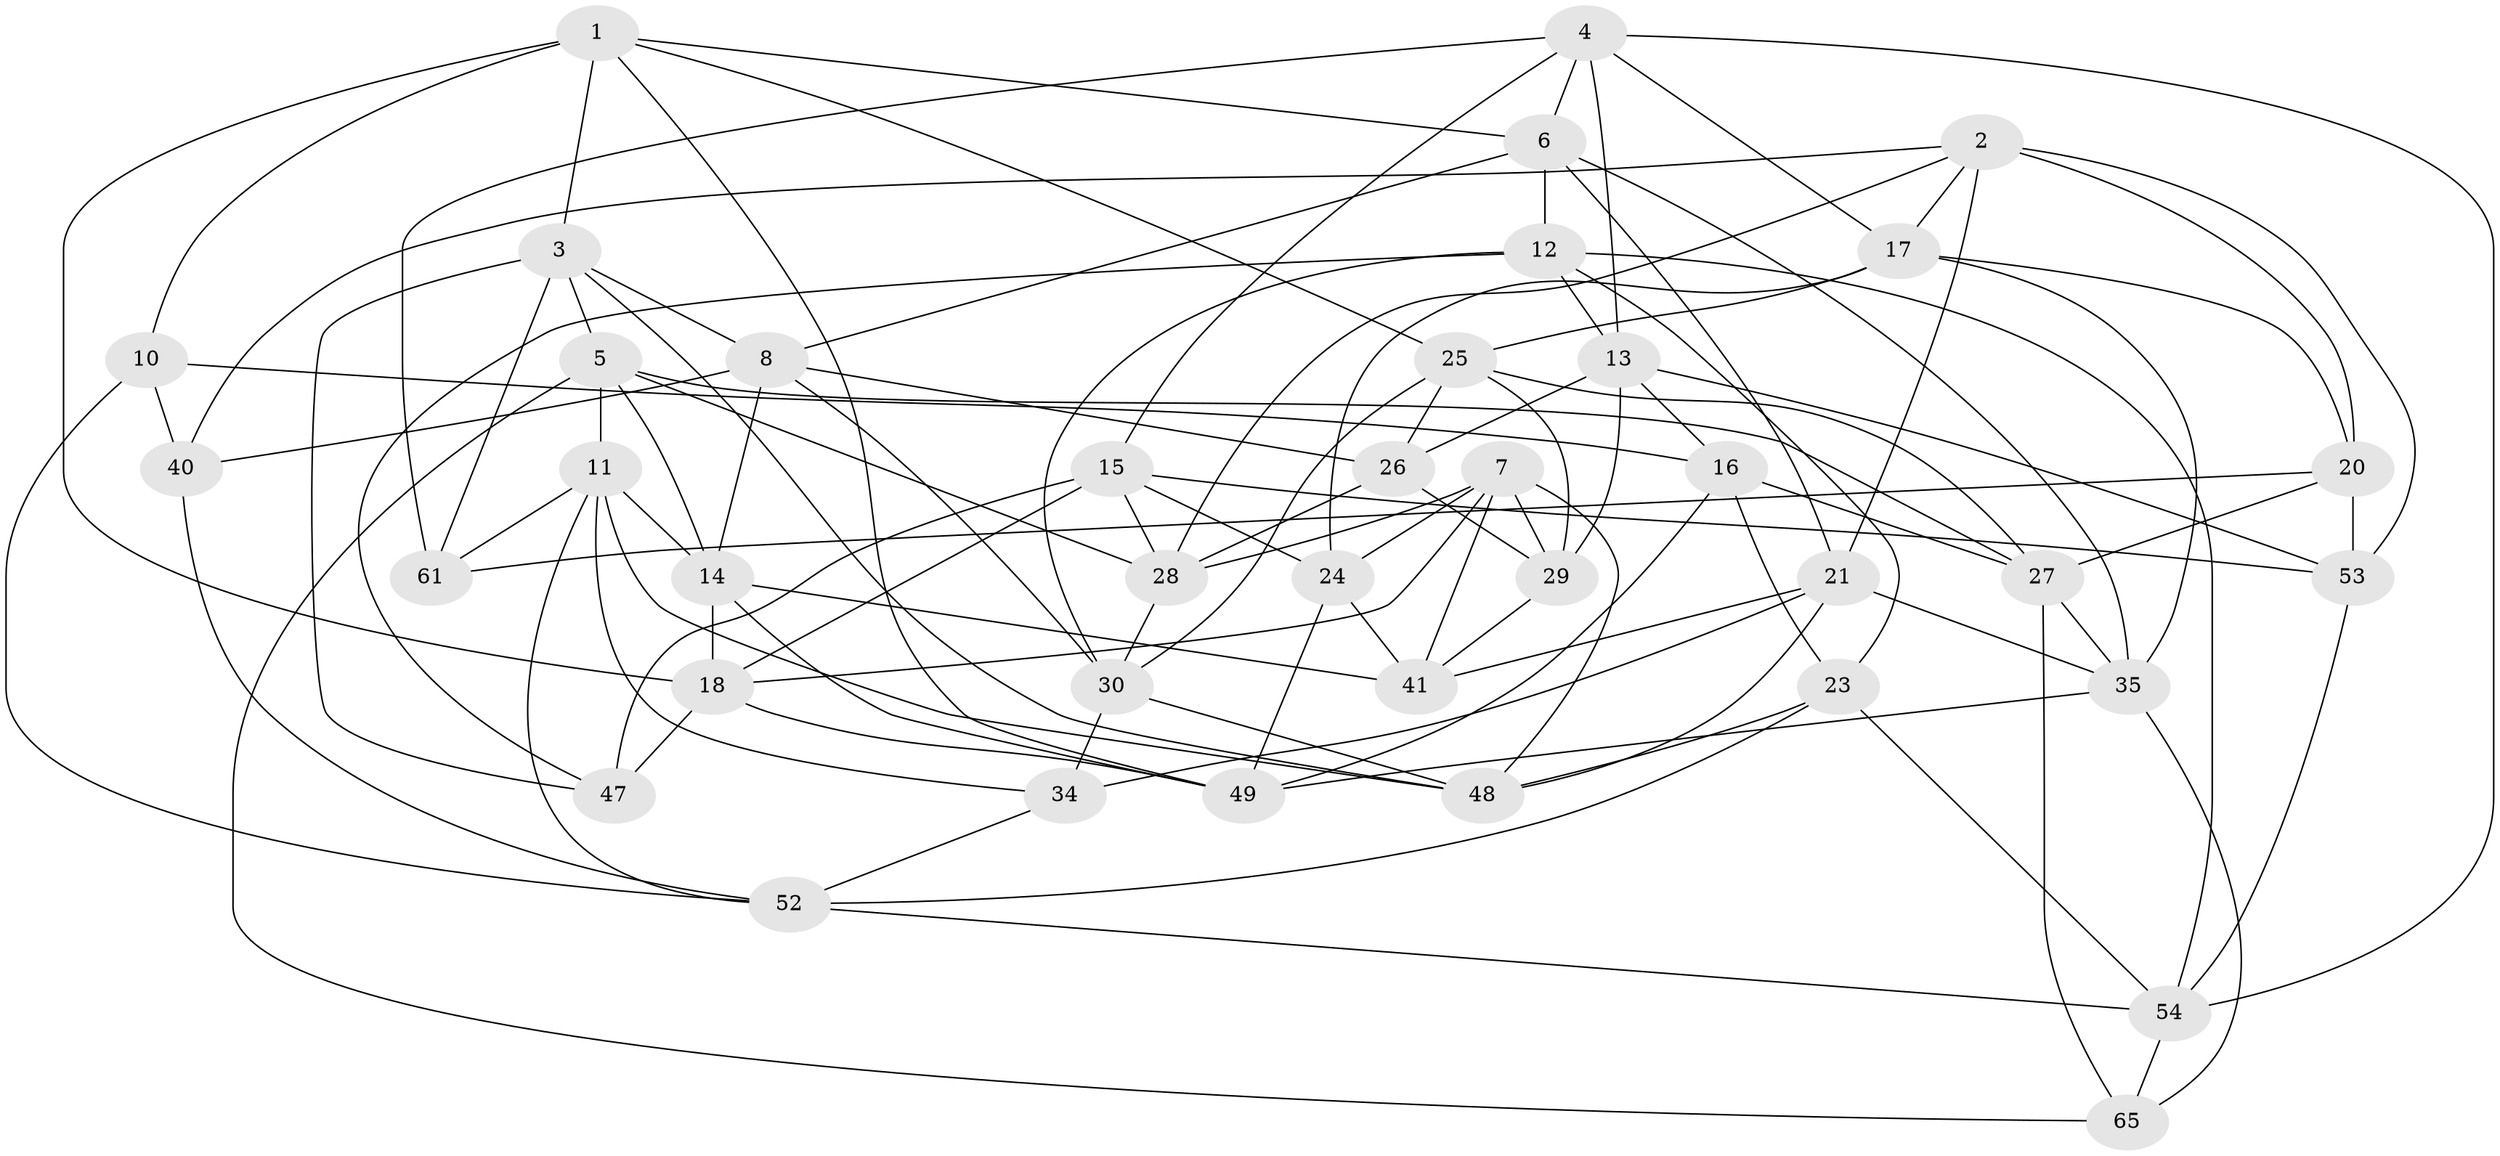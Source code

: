 // Generated by graph-tools (version 1.1) at 2025/52/02/27/25 19:52:35]
// undirected, 39 vertices, 107 edges
graph export_dot {
graph [start="1"]
  node [color=gray90,style=filled];
  1 [super="+19"];
  2 [super="+32"];
  3 [super="+38"];
  4 [super="+9"];
  5 [super="+43"];
  6 [super="+46"];
  7 [super="+62"];
  8 [super="+36"];
  10;
  11 [super="+33"];
  12 [super="+31"];
  13 [super="+45"];
  14 [super="+72"];
  15 [super="+39"];
  16 [super="+67"];
  17 [super="+42"];
  18 [super="+63"];
  20 [super="+66"];
  21 [super="+22"];
  23 [super="+60"];
  24 [super="+57"];
  25 [super="+50"];
  26 [super="+55"];
  27 [super="+44"];
  28 [super="+71"];
  29 [super="+58"];
  30 [super="+68"];
  34;
  35 [super="+37"];
  40;
  41 [super="+70"];
  47;
  48 [super="+51"];
  49 [super="+59"];
  52 [super="+56"];
  53 [super="+64"];
  54 [super="+69"];
  61;
  65;
  1 -- 18;
  1 -- 10;
  1 -- 6;
  1 -- 3;
  1 -- 25;
  1 -- 49;
  2 -- 40;
  2 -- 28;
  2 -- 20;
  2 -- 17;
  2 -- 53;
  2 -- 21;
  3 -- 47;
  3 -- 61;
  3 -- 48;
  3 -- 8;
  3 -- 5;
  4 -- 61;
  4 -- 6;
  4 -- 17;
  4 -- 54;
  4 -- 15;
  4 -- 13;
  5 -- 65;
  5 -- 27;
  5 -- 28;
  5 -- 14;
  5 -- 11;
  6 -- 8;
  6 -- 35;
  6 -- 21;
  6 -- 12;
  7 -- 29;
  7 -- 18;
  7 -- 28;
  7 -- 48;
  7 -- 41;
  7 -- 24;
  8 -- 30;
  8 -- 40;
  8 -- 14;
  8 -- 26;
  10 -- 52;
  10 -- 16;
  10 -- 40;
  11 -- 61;
  11 -- 34;
  11 -- 48;
  11 -- 52;
  11 -- 14;
  12 -- 54;
  12 -- 13;
  12 -- 23;
  12 -- 47;
  12 -- 30;
  13 -- 16;
  13 -- 53;
  13 -- 29;
  13 -- 26;
  14 -- 49;
  14 -- 41;
  14 -- 18;
  15 -- 47;
  15 -- 28;
  15 -- 18;
  15 -- 24;
  15 -- 53;
  16 -- 27;
  16 -- 49;
  16 -- 23 [weight=2];
  17 -- 35;
  17 -- 20;
  17 -- 25;
  17 -- 24;
  18 -- 49;
  18 -- 47;
  20 -- 53 [weight=2];
  20 -- 61;
  20 -- 27;
  21 -- 48;
  21 -- 34;
  21 -- 35;
  21 -- 41;
  23 -- 48;
  23 -- 52;
  23 -- 54;
  24 -- 41 [weight=2];
  24 -- 49;
  25 -- 30;
  25 -- 27;
  25 -- 26;
  25 -- 29;
  26 -- 29 [weight=2];
  26 -- 28;
  27 -- 65;
  27 -- 35;
  28 -- 30;
  29 -- 41;
  30 -- 34;
  30 -- 48;
  34 -- 52;
  35 -- 65;
  35 -- 49;
  40 -- 52;
  52 -- 54;
  53 -- 54;
  54 -- 65;
}
